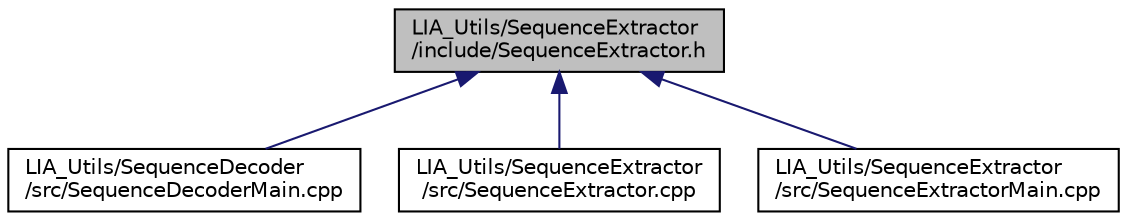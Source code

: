 digraph "LIA_Utils/SequenceExtractor/include/SequenceExtractor.h"
{
  edge [fontname="Helvetica",fontsize="10",labelfontname="Helvetica",labelfontsize="10"];
  node [fontname="Helvetica",fontsize="10",shape=record];
  Node1 [label="LIA_Utils/SequenceExtractor\l/include/SequenceExtractor.h",height=0.2,width=0.4,color="black", fillcolor="grey75", style="filled" fontcolor="black"];
  Node1 -> Node2 [dir="back",color="midnightblue",fontsize="10",style="solid",fontname="Helvetica"];
  Node2 [label="LIA_Utils/SequenceDecoder\l/src/SequenceDecoderMain.cpp",height=0.2,width=0.4,color="black", fillcolor="white", style="filled",URL="$SequenceDecoderMain_8cpp.html"];
  Node1 -> Node3 [dir="back",color="midnightblue",fontsize="10",style="solid",fontname="Helvetica"];
  Node3 [label="LIA_Utils/SequenceExtractor\l/src/SequenceExtractor.cpp",height=0.2,width=0.4,color="black", fillcolor="white", style="filled",URL="$SequenceExtractor_8cpp.html"];
  Node1 -> Node4 [dir="back",color="midnightblue",fontsize="10",style="solid",fontname="Helvetica"];
  Node4 [label="LIA_Utils/SequenceExtractor\l/src/SequenceExtractorMain.cpp",height=0.2,width=0.4,color="black", fillcolor="white", style="filled",URL="$SequenceExtractorMain_8cpp.html"];
}
